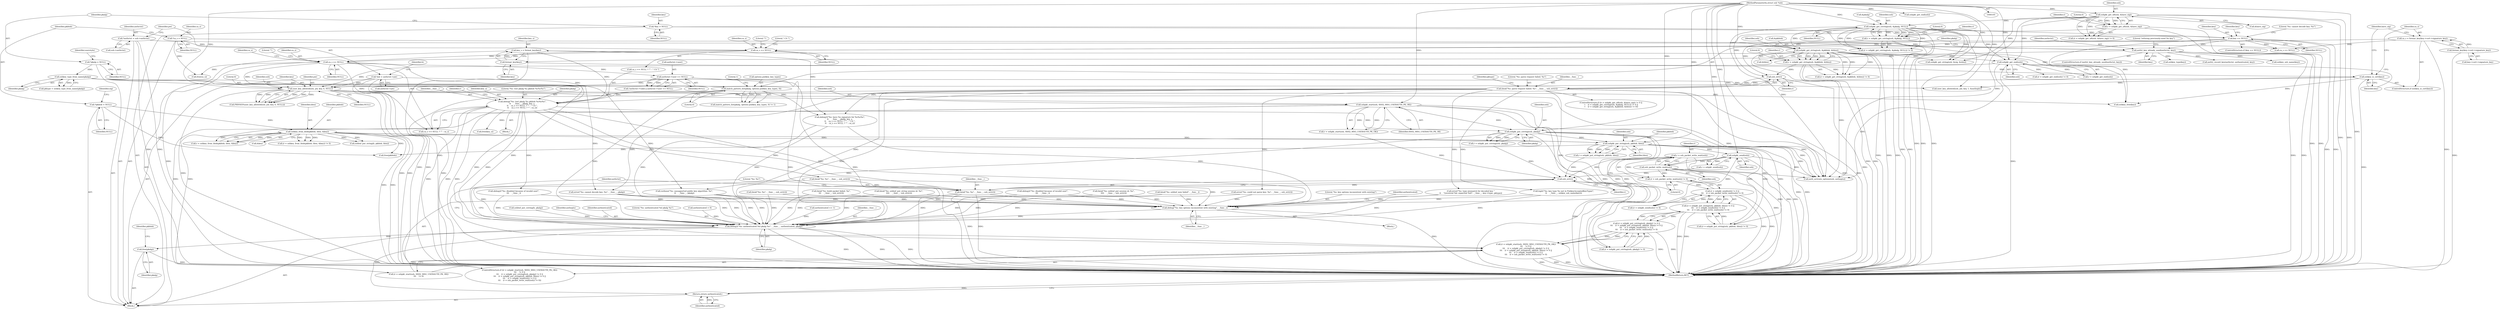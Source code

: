 digraph "0_src_779974d35b4859c07bc3cb8a12c74b43b0a7d1e0_1@API" {
"1000646" [label="(Call,r = ssh_packet_write_wait(ssh))"];
"1000648" [label="(Call,ssh_packet_write_wait(ssh))"];
"1000642" [label="(Call,sshpkt_send(ssh))"];
"1000633" [label="(Call,sshpkt_put_string(ssh, pkblob, blen))"];
"1000625" [label="(Call,sshpkt_put_cstring(ssh, pkalg))"];
"1000617" [label="(Call,sshpkt_start(ssh, SSH2_MSG_USERAUTH_PK_OK))"];
"1000605" [label="(Call,user_key_allowed(ssh, pw, key, 0, NULL))"];
"1000579" [label="(Call,sshpkt_get_end(ssh))"];
"1000188" [label="(Call,sshpkt_get_string(ssh, &pkblob, &blen))"];
"1000179" [label="(Call,sshpkt_get_cstring(ssh, &pkalg, NULL))"];
"1000170" [label="(Call,sshpkt_get_u8(ssh, &have_sig))"];
"1000106" [label="(MethodParameterIn,struct ssh *ssh)"];
"1000115" [label="(Call,*pw = authctxt->pw)"];
"1000306" [label="(Call,sshkey_is_cert(key))"];
"1000303" [label="(Call,format_key(key))"];
"1000276" [label="(Call,auth2_key_already_used(authctxt, key))"];
"1000109" [label="(Call,*authctxt = ssh->authctxt)"];
"1000232" [label="(Call,key == NULL)"];
"1000125" [label="(Call,*key = NULL)"];
"1000593" [label="(Call,authctxt->user == NULL)"];
"1000570" [label="(Call,ca_s == NULL)"];
"1000564" [label="(Call,ca_s == NULL)"];
"1000308" [label="(Call,ca_s = format_key(key->cert->signature_key))"];
"1000310" [label="(Call,format_key(key->cert->signature_key))"];
"1000141" [label="(Call,*ca_s = NULL)"];
"1000558" [label="(Call,debug(\"%s: test pkalg %s pkblob %s%s%s\",\n\t\t    __func__, pkalg, key_s,\n\t\t    ca_s == NULL ? \"\" : \" CA \",\n\t\t    ca_s == NULL ? \"\" : ca_s))"];
"1000195" [label="(Call,fatal(\"%s: parse request failed: %s\", __func__, ssh_err(r)))"];
"1000198" [label="(Call,ssh_err(r))"];
"1000177" [label="(Call,r = sshpkt_get_cstring(ssh, &pkalg, NULL))"];
"1000186" [label="(Call,r = sshpkt_get_string(ssh, &pkblob, &blen))"];
"1000168" [label="(Call,r = sshpkt_get_u8(ssh, &have_sig))"];
"1000287" [label="(Call,match_pattern_list(pkalg, options.pubkey_key_types, 0))"];
"1000202" [label="(Call,sshkey_type_from_name(pkalg))"];
"1000129" [label="(Call,*pkalg = NULL)"];
"1000301" [label="(Call,key_s = format_key(key))"];
"1000218" [label="(Call,sshkey_from_blob(pkblob, blen, &key))"];
"1000145" [label="(Call,*pkblob = NULL)"];
"1000645" [label="(Call,(r = ssh_packet_write_wait(ssh)) != 0)"];
"1000638" [label="(Call,(r = sshpkt_send(ssh)) != 0 ||\n\t\t\t    (r = ssh_packet_write_wait(ssh)) != 0)"];
"1000629" [label="(Call,(r = sshpkt_put_string(ssh, pkblob, blen)) != 0 ||\n\t\t\t    (r = sshpkt_send(ssh)) != 0 ||\n\t\t\t    (r = ssh_packet_write_wait(ssh)) != 0)"];
"1000621" [label="(Call,(r = sshpkt_put_cstring(ssh, pkalg)) != 0 ||\n\t\t\t    (r = sshpkt_put_string(ssh, pkblob, blen)) != 0 ||\n\t\t\t    (r = sshpkt_send(ssh)) != 0 ||\n\t\t\t    (r = ssh_packet_write_wait(ssh)) != 0)"];
"1000613" [label="(Call,(r = sshpkt_start(ssh, SSH2_MSG_USERAUTH_PK_OK))\n\t\t\t    != 0 ||\n\t\t\t    (r = sshpkt_put_cstring(ssh, pkalg)) != 0 ||\n\t\t\t    (r = sshpkt_put_string(ssh, pkblob, blen)) != 0 ||\n\t\t\t    (r = sshpkt_send(ssh)) != 0 ||\n\t\t\t    (r = ssh_packet_write_wait(ssh)) != 0)"];
"1000654" [label="(Call,ssh_err(r))"];
"1000651" [label="(Call,fatal(\"%s: %s\", __func__, ssh_err(r)))"];
"1000673" [label="(Call,debug(\"%s: key options inconsistent with existing\", __func__))"];
"1000679" [label="(Call,debug2(\"%s: authenticated %d pkalg %s\", __func__, authenticated, pkalg))"];
"1000690" [label="(Call,free(pkalg))"];
"1000700" [label="(Return,return authenticated;)"];
"1000639" [label="(Call,(r = sshpkt_send(ssh)) != 0)"];
"1000195" [label="(Call,fatal(\"%s: parse request failed: %s\", __func__, ssh_err(r)))"];
"1000622" [label="(Call,(r = sshpkt_put_cstring(ssh, pkalg)) != 0)"];
"1000563" [label="(Call,ca_s == NULL ? \"\" : \" CA \")"];
"1000110" [label="(Identifier,authctxt)"];
"1000276" [label="(Call,auth2_key_already_used(authctxt, key))"];
"1000633" [label="(Call,sshpkt_put_string(ssh, pkblob, blen))"];
"1000225" [label="(Call,error(\"%s: could not parse key: %s\", __func__, ssh_err(r)))"];
"1000681" [label="(Identifier,__func__)"];
"1000172" [label="(Call,&have_sig)"];
"1000615" [label="(Call,r = sshpkt_start(ssh, SSH2_MSG_USERAUTH_PK_OK))"];
"1000281" [label="(Literal,\"refusing previously-used %s key\")"];
"1000649" [label="(Identifier,ssh)"];
"1000178" [label="(Identifier,r)"];
"1000604" [label="(Call,PRIVSEP(user_key_allowed(ssh, pw, key, 0, NULL)))"];
"1000234" [label="(Identifier,NULL)"];
"1000130" [label="(Identifier,pkalg)"];
"1000489" [label="(Call,sshbuf_put_cstring(b, pkalg))"];
"1000180" [label="(Identifier,ssh)"];
"1000653" [label="(Identifier,__func__)"];
"1000196" [label="(Literal,\"%s: parse request failed: %s\")"];
"1000248" [label="(Call,error(\"%s: type mismatch for decoded key \"\n\t\t    \"(received %d, expected %d)\", __func__, key->type, pktype))"];
"1000351" [label="(Call,sshpkt_get_end(ssh))"];
"1000116" [label="(Identifier,pw)"];
"1000122" [label="(Identifier,b)"];
"1000194" [label="(Literal,0)"];
"1000580" [label="(Identifier,ssh)"];
"1000176" [label="(Call,(r = sshpkt_get_cstring(ssh, &pkalg, NULL)) != 0)"];
"1000198" [label="(Call,ssh_err(r))"];
"1000634" [label="(Identifier,ssh)"];
"1000131" [label="(Identifier,NULL)"];
"1000567" [label="(Literal,\"\")"];
"1000571" [label="(Identifier,ca_s)"];
"1000215" [label="(Call,(r = sshkey_from_blob(pkblob, blen, &key)) != 0)"];
"1000568" [label="(Literal,\" CA \")"];
"1000694" [label="(Call,free(key_s))"];
"1000150" [label="(Identifier,sig)"];
"1000417" [label="(Call,debug2(\"%s: disabled because of invalid user\",\n\t\t\t    __func__))"];
"1000558" [label="(Call,debug(\"%s: test pkalg %s pkblob %s%s%s\",\n\t\t    __func__, pkalg, key_s,\n\t\t    ca_s == NULL ? \"\" : \" CA \",\n\t\t    ca_s == NULL ? \"\" : ca_s))"];
"1000188" [label="(Call,sshpkt_get_string(ssh, &pkblob, &blen))"];
"1000579" [label="(Call,sshpkt_get_end(ssh))"];
"1000181" [label="(Call,&pkalg)"];
"1000618" [label="(Identifier,ssh)"];
"1000311" [label="(Call,key->cert->signature_key)"];
"1000654" [label="(Call,ssh_err(r))"];
"1000384" [label="(Call,fatal(\"%s: sshbuf_put session id: %s\",\n\t\t\t\t    __func__, ssh_err(r)))"];
"1000275" [label="(ControlStructure,if (auth2_key_already_used(authctxt, key)))"];
"1000700" [label="(Return,return authenticated;)"];
"1000692" [label="(Call,free(pkblob))"];
"1000627" [label="(Identifier,pkalg)"];
"1000165" [label="(ControlStructure,if ((r = sshpkt_get_u8(ssh, &have_sig)) != 0 ||\n \t    (r = sshpkt_get_cstring(ssh, &pkalg, NULL)) != 0 ||\n \t    (r = sshpkt_get_string(ssh, &pkblob, &blen)) != 0))"];
"1000594" [label="(Call,authctxt->user)"];
"1000309" [label="(Identifier,ca_s)"];
"1000559" [label="(Literal,\"%s: test pkalg %s pkblob %s%s%s\")"];
"1000683" [label="(Identifier,pkalg)"];
"1000289" [label="(Call,options.pubkey_key_types)"];
"1000561" [label="(Identifier,pkalg)"];
"1000651" [label="(Call,fatal(\"%s: %s\", __func__, ssh_err(r)))"];
"1000126" [label="(Identifier,key)"];
"1000588" [label="(Call,!authctxt->valid || authctxt->user == NULL)"];
"1000496" [label="(Call,sshbuf_put_string(b, pkblob, blen))"];
"1000216" [label="(Call,r = sshkey_from_blob(pkblob, blen, &key))"];
"1000574" [label="(Identifier,ca_s)"];
"1000107" [label="(Block,)"];
"1000147" [label="(Identifier,NULL)"];
"1000682" [label="(Identifier,authenticated)"];
"1000676" [label="(Call,authenticated = 0)"];
"1000664" [label="(Call,authenticated == 1)"];
"1000636" [label="(Identifier,blen)"];
"1000690" [label="(Call,free(pkalg))"];
"1000319" [label="(Call,debug3(\"%s: have %s signature for %s%s%s\",\n\t\t    __func__, pkalg, key_s,\n\t\t    ca_s == NULL ? \"\" : \" CA \",\n\t\t    ca_s == NULL ? \"\" : ca_s))"];
"1000145" [label="(Call,*pkblob = NULL)"];
"1000106" [label="(MethodParameterIn,struct ssh *ssh)"];
"1000623" [label="(Call,r = sshpkt_put_cstring(ssh, pkalg))"];
"1000177" [label="(Call,r = sshpkt_get_cstring(ssh, &pkalg, NULL))"];
"1000146" [label="(Identifier,pkblob)"];
"1000115" [label="(Call,*pw = authctxt->pw)"];
"1000168" [label="(Call,r = sshpkt_get_u8(ssh, &have_sig))"];
"1000673" [label="(Call,debug(\"%s: key options inconsistent with existing\", __func__))"];
"1000702" [label="(MethodReturn,RET)"];
"1000220" [label="(Identifier,blen)"];
"1000593" [label="(Call,authctxt->user == NULL)"];
"1000304" [label="(Identifier,key)"];
"1000286" [label="(Call,match_pattern_list(pkalg, options.pubkey_key_types, 0) != 1)"];
"1000619" [label="(Identifier,SSH2_MSG_USERAUTH_PK_OK)"];
"1000111" [label="(Call,ssh->authctxt)"];
"1000655" [label="(Identifier,r)"];
"1000652" [label="(Literal,\"%s: %s\")"];
"1000606" [label="(Identifier,ssh)"];
"1000578" [label="(Identifier,r)"];
"1000203" [label="(Identifier,pkalg)"];
"1000668" [label="(Call,auth_activate_options(ssh, authopts))"];
"1000576" [label="(Call,(r = sshpkt_get_end(ssh)) != 0)"];
"1000613" [label="(Call,(r = sshpkt_start(ssh, SSH2_MSG_USERAUTH_PK_OK))\n\t\t\t    != 0 ||\n\t\t\t    (r = sshpkt_put_cstring(ssh, pkalg)) != 0 ||\n\t\t\t    (r = sshpkt_put_string(ssh, pkblob, blen)) != 0 ||\n\t\t\t    (r = sshpkt_send(ssh)) != 0 ||\n\t\t\t    (r = ssh_packet_write_wait(ssh)) != 0)"];
"1000125" [label="(Call,*key = NULL)"];
"1000295" [label="(Call,logit(\"%s: key type %s not in PubkeyAcceptedKeyTypes\",\n\t\t    __func__, sshkey_ssh_name(key)))"];
"1000612" [label="(ControlStructure,if ((r = sshpkt_start(ssh, SSH2_MSG_USERAUTH_PK_OK))\n\t\t\t    != 0 ||\n\t\t\t    (r = sshpkt_put_cstring(ssh, pkalg)) != 0 ||\n\t\t\t    (r = sshpkt_put_string(ssh, pkblob, blen)) != 0 ||\n\t\t\t    (r = sshpkt_send(ssh)) != 0 ||\n\t\t\t    (r = ssh_packet_write_wait(ssh)) != 0))"];
"1000608" [label="(Identifier,key)"];
"1000685" [label="(Identifier,authopts)"];
"1000192" [label="(Call,&blen)"];
"1000278" [label="(Identifier,key)"];
"1000614" [label="(Call,(r = sshpkt_start(ssh, SSH2_MSG_USERAUTH_PK_OK))\n\t\t\t    != 0)"];
"1000647" [label="(Identifier,r)"];
"1000607" [label="(Identifier,pw)"];
"1000650" [label="(Literal,0)"];
"1000597" [label="(Identifier,NULL)"];
"1000236" [label="(Call,error(\"%s: cannot decode key: %s\", __func__, pkalg))"];
"1000277" [label="(Identifier,authctxt)"];
"1000187" [label="(Identifier,r)"];
"1000701" [label="(Identifier,authenticated)"];
"1000617" [label="(Call,sshpkt_start(ssh, SSH2_MSG_USERAUTH_PK_OK))"];
"1000640" [label="(Call,r = sshpkt_send(ssh))"];
"1000233" [label="(Identifier,key)"];
"1000569" [label="(Call,ca_s == NULL ? \"\" : ca_s)"];
"1000282" [label="(Call,sshkey_type(key))"];
"1000557" [label="(Block,)"];
"1000675" [label="(Identifier,__func__)"];
"1000305" [label="(ControlStructure,if (sshkey_is_cert(key)))"];
"1000292" [label="(Literal,0)"];
"1000232" [label="(Call,key == NULL)"];
"1000219" [label="(Identifier,pkblob)"];
"1000218" [label="(Call,sshkey_from_blob(pkblob, blen, &key))"];
"1000582" [label="(Call,fatal(\"%s: %s\", __func__, ssh_err(r)))"];
"1000221" [label="(Call,&key)"];
"1000672" [label="(Block,)"];
"1000365" [label="(Call,fatal(\"%s: sshbuf_new failed\", __func__))"];
"1000645" [label="(Call,(r = ssh_packet_write_wait(ssh)) != 0)"];
"1000686" [label="(Call,sshkey_free(key))"];
"1000171" [label="(Identifier,ssh)"];
"1000629" [label="(Call,(r = sshpkt_put_string(ssh, pkblob, blen)) != 0 ||\n\t\t\t    (r = sshpkt_send(ssh)) != 0 ||\n\t\t\t    (r = ssh_packet_write_wait(ssh)) != 0)"];
"1000325" [label="(Call,ca_s == NULL)"];
"1000129" [label="(Call,*pkalg = NULL)"];
"1000308" [label="(Call,ca_s = format_key(key->cert->signature_key))"];
"1000577" [label="(Call,r = sshpkt_get_end(ssh))"];
"1000209" [label="(Call,verbose(\"%s: unsupported public key algorithm: %s\",\n\t\t    __func__, pkalg))"];
"1000200" [label="(Call,pktype = sshkey_type_from_name(pkalg))"];
"1000307" [label="(Identifier,key)"];
"1000197" [label="(Identifier,__func__)"];
"1000630" [label="(Call,(r = sshpkt_put_string(ssh, pkblob, blen)) != 0)"];
"1000184" [label="(Literal,0)"];
"1000244" [label="(Identifier,key)"];
"1000117" [label="(Call,authctxt->pw)"];
"1000625" [label="(Call,sshpkt_put_cstring(ssh, pkalg))"];
"1000638" [label="(Call,(r = sshpkt_send(ssh)) != 0 ||\n\t\t\t    (r = ssh_packet_write_wait(ssh)) != 0)"];
"1000643" [label="(Identifier,ssh)"];
"1000631" [label="(Call,r = sshpkt_put_string(ssh, pkblob, blen))"];
"1000341" [label="(Call,sshpkt_get_string(ssh, &sig, &slen))"];
"1000143" [label="(Identifier,NULL)"];
"1000170" [label="(Call,sshpkt_get_u8(ssh, &have_sig))"];
"1000186" [label="(Call,r = sshpkt_get_string(ssh, &pkblob, &blen))"];
"1000293" [label="(Literal,1)"];
"1000570" [label="(Call,ca_s == NULL)"];
"1000190" [label="(Call,&pkblob)"];
"1000626" [label="(Identifier,ssh)"];
"1000562" [label="(Identifier,key_s)"];
"1000306" [label="(Call,sshkey_is_cert(key))"];
"1000301" [label="(Call,key_s = format_key(key))"];
"1000646" [label="(Call,r = ssh_packet_write_wait(ssh))"];
"1000185" [label="(Call,(r = sshpkt_get_string(ssh, &pkblob, &blen)) != 0)"];
"1000565" [label="(Identifier,ca_s)"];
"1000354" [label="(Call,fatal(\"%s: %s\", __func__, ssh_err(r)))"];
"1000693" [label="(Identifier,pkblob)"];
"1000674" [label="(Literal,\"%s: key options inconsistent with existing\")"];
"1000677" [label="(Identifier,authenticated)"];
"1000179" [label="(Call,sshpkt_get_cstring(ssh, &pkalg, NULL))"];
"1000610" [label="(Identifier,NULL)"];
"1000183" [label="(Identifier,NULL)"];
"1000317" [label="(Identifier,have_sig)"];
"1000552" [label="(Call,auth2_record_key(authctxt, authenticated, key))"];
"1000231" [label="(ControlStructure,if (key == NULL))"];
"1000201" [label="(Identifier,pktype)"];
"1000298" [label="(Call,sshkey_ssh_name(key))"];
"1000310" [label="(Call,format_key(key->cert->signature_key))"];
"1000303" [label="(Call,format_key(key))"];
"1000202" [label="(Call,sshkey_type_from_name(pkalg))"];
"1000566" [label="(Identifier,NULL)"];
"1000169" [label="(Identifier,r)"];
"1000515" [label="(Call,user_key_allowed(ssh, pw, key, 1, &authopts))"];
"1000642" [label="(Call,sshpkt_send(ssh))"];
"1000199" [label="(Identifier,r)"];
"1000605" [label="(Call,user_key_allowed(ssh, pw, key, 0, NULL))"];
"1000609" [label="(Literal,0)"];
"1000572" [label="(Identifier,NULL)"];
"1000696" [label="(Call,free(ca_s))"];
"1000658" [label="(Identifier,authctxt)"];
"1000174" [label="(Literal,0)"];
"1000648" [label="(Call,ssh_packet_write_wait(ssh))"];
"1000679" [label="(Call,debug2(\"%s: authenticated %d pkalg %s\", __func__, authenticated, pkalg))"];
"1000573" [label="(Literal,\"\")"];
"1000560" [label="(Identifier,__func__)"];
"1000237" [label="(Literal,\"%s: cannot decode key: %s\")"];
"1000635" [label="(Identifier,pkblob)"];
"1000599" [label="(Call,debug2(\"%s: disabled because of invalid user\",\n\t\t\t    __func__))"];
"1000142" [label="(Identifier,ca_s)"];
"1000501" [label="(Call,fatal(\"%s: build packet failed: %s\",\n\t\t\t    __func__, ssh_err(r)))"];
"1000691" [label="(Identifier,pkalg)"];
"1000127" [label="(Identifier,NULL)"];
"1000109" [label="(Call,*authctxt = ssh->authctxt)"];
"1000680" [label="(Literal,\"%s: authenticated %d pkalg %s\")"];
"1000141" [label="(Call,*ca_s = NULL)"];
"1000302" [label="(Identifier,key_s)"];
"1000621" [label="(Call,(r = sshpkt_put_cstring(ssh, pkalg)) != 0 ||\n\t\t\t    (r = sshpkt_put_string(ssh, pkblob, blen)) != 0 ||\n\t\t\t    (r = sshpkt_send(ssh)) != 0 ||\n\t\t\t    (r = ssh_packet_write_wait(ssh)) != 0)"];
"1000564" [label="(Call,ca_s == NULL)"];
"1000189" [label="(Identifier,ssh)"];
"1000287" [label="(Call,match_pattern_list(pkalg, options.pubkey_key_types, 0))"];
"1000167" [label="(Call,(r = sshpkt_get_u8(ssh, &have_sig)) != 0)"];
"1000400" [label="(Call,fatal(\"%s: sshbuf_put_string session id: %s\",\n \t\t\t\t    __func__, ssh_err(r)))"];
"1000288" [label="(Identifier,pkalg)"];
"1000134" [label="(Identifier,userstyle)"];
"1000646" -> "1000645"  [label="AST: "];
"1000646" -> "1000648"  [label="CFG: "];
"1000647" -> "1000646"  [label="AST: "];
"1000648" -> "1000646"  [label="AST: "];
"1000650" -> "1000646"  [label="CFG: "];
"1000646" -> "1000702"  [label="DDG: "];
"1000646" -> "1000702"  [label="DDG: "];
"1000646" -> "1000645"  [label="DDG: "];
"1000648" -> "1000646"  [label="DDG: "];
"1000646" -> "1000654"  [label="DDG: "];
"1000648" -> "1000649"  [label="CFG: "];
"1000649" -> "1000648"  [label="AST: "];
"1000648" -> "1000702"  [label="DDG: "];
"1000648" -> "1000645"  [label="DDG: "];
"1000642" -> "1000648"  [label="DDG: "];
"1000106" -> "1000648"  [label="DDG: "];
"1000648" -> "1000668"  [label="DDG: "];
"1000642" -> "1000640"  [label="AST: "];
"1000642" -> "1000643"  [label="CFG: "];
"1000643" -> "1000642"  [label="AST: "];
"1000640" -> "1000642"  [label="CFG: "];
"1000642" -> "1000702"  [label="DDG: "];
"1000642" -> "1000639"  [label="DDG: "];
"1000642" -> "1000640"  [label="DDG: "];
"1000633" -> "1000642"  [label="DDG: "];
"1000106" -> "1000642"  [label="DDG: "];
"1000642" -> "1000668"  [label="DDG: "];
"1000633" -> "1000631"  [label="AST: "];
"1000633" -> "1000636"  [label="CFG: "];
"1000634" -> "1000633"  [label="AST: "];
"1000635" -> "1000633"  [label="AST: "];
"1000636" -> "1000633"  [label="AST: "];
"1000631" -> "1000633"  [label="CFG: "];
"1000633" -> "1000702"  [label="DDG: "];
"1000633" -> "1000702"  [label="DDG: "];
"1000633" -> "1000630"  [label="DDG: "];
"1000633" -> "1000630"  [label="DDG: "];
"1000633" -> "1000630"  [label="DDG: "];
"1000633" -> "1000631"  [label="DDG: "];
"1000633" -> "1000631"  [label="DDG: "];
"1000633" -> "1000631"  [label="DDG: "];
"1000625" -> "1000633"  [label="DDG: "];
"1000106" -> "1000633"  [label="DDG: "];
"1000218" -> "1000633"  [label="DDG: "];
"1000218" -> "1000633"  [label="DDG: "];
"1000633" -> "1000668"  [label="DDG: "];
"1000633" -> "1000692"  [label="DDG: "];
"1000625" -> "1000623"  [label="AST: "];
"1000625" -> "1000627"  [label="CFG: "];
"1000626" -> "1000625"  [label="AST: "];
"1000627" -> "1000625"  [label="AST: "];
"1000623" -> "1000625"  [label="CFG: "];
"1000625" -> "1000702"  [label="DDG: "];
"1000625" -> "1000622"  [label="DDG: "];
"1000625" -> "1000622"  [label="DDG: "];
"1000625" -> "1000623"  [label="DDG: "];
"1000625" -> "1000623"  [label="DDG: "];
"1000617" -> "1000625"  [label="DDG: "];
"1000106" -> "1000625"  [label="DDG: "];
"1000558" -> "1000625"  [label="DDG: "];
"1000625" -> "1000668"  [label="DDG: "];
"1000625" -> "1000679"  [label="DDG: "];
"1000617" -> "1000615"  [label="AST: "];
"1000617" -> "1000619"  [label="CFG: "];
"1000618" -> "1000617"  [label="AST: "];
"1000619" -> "1000617"  [label="AST: "];
"1000615" -> "1000617"  [label="CFG: "];
"1000617" -> "1000702"  [label="DDG: "];
"1000617" -> "1000702"  [label="DDG: "];
"1000617" -> "1000614"  [label="DDG: "];
"1000617" -> "1000614"  [label="DDG: "];
"1000617" -> "1000615"  [label="DDG: "];
"1000617" -> "1000615"  [label="DDG: "];
"1000605" -> "1000617"  [label="DDG: "];
"1000106" -> "1000617"  [label="DDG: "];
"1000617" -> "1000668"  [label="DDG: "];
"1000605" -> "1000604"  [label="AST: "];
"1000605" -> "1000610"  [label="CFG: "];
"1000606" -> "1000605"  [label="AST: "];
"1000607" -> "1000605"  [label="AST: "];
"1000608" -> "1000605"  [label="AST: "];
"1000609" -> "1000605"  [label="AST: "];
"1000610" -> "1000605"  [label="AST: "];
"1000604" -> "1000605"  [label="CFG: "];
"1000605" -> "1000702"  [label="DDG: "];
"1000605" -> "1000702"  [label="DDG: "];
"1000605" -> "1000702"  [label="DDG: "];
"1000605" -> "1000604"  [label="DDG: "];
"1000605" -> "1000604"  [label="DDG: "];
"1000605" -> "1000604"  [label="DDG: "];
"1000605" -> "1000604"  [label="DDG: "];
"1000605" -> "1000604"  [label="DDG: "];
"1000579" -> "1000605"  [label="DDG: "];
"1000106" -> "1000605"  [label="DDG: "];
"1000115" -> "1000605"  [label="DDG: "];
"1000306" -> "1000605"  [label="DDG: "];
"1000593" -> "1000605"  [label="DDG: "];
"1000570" -> "1000605"  [label="DDG: "];
"1000605" -> "1000668"  [label="DDG: "];
"1000605" -> "1000686"  [label="DDG: "];
"1000579" -> "1000577"  [label="AST: "];
"1000579" -> "1000580"  [label="CFG: "];
"1000580" -> "1000579"  [label="AST: "];
"1000577" -> "1000579"  [label="CFG: "];
"1000579" -> "1000702"  [label="DDG: "];
"1000579" -> "1000576"  [label="DDG: "];
"1000579" -> "1000577"  [label="DDG: "];
"1000188" -> "1000579"  [label="DDG: "];
"1000179" -> "1000579"  [label="DDG: "];
"1000170" -> "1000579"  [label="DDG: "];
"1000106" -> "1000579"  [label="DDG: "];
"1000579" -> "1000668"  [label="DDG: "];
"1000188" -> "1000186"  [label="AST: "];
"1000188" -> "1000192"  [label="CFG: "];
"1000189" -> "1000188"  [label="AST: "];
"1000190" -> "1000188"  [label="AST: "];
"1000192" -> "1000188"  [label="AST: "];
"1000186" -> "1000188"  [label="CFG: "];
"1000188" -> "1000702"  [label="DDG: "];
"1000188" -> "1000702"  [label="DDG: "];
"1000188" -> "1000702"  [label="DDG: "];
"1000188" -> "1000185"  [label="DDG: "];
"1000188" -> "1000185"  [label="DDG: "];
"1000188" -> "1000185"  [label="DDG: "];
"1000188" -> "1000186"  [label="DDG: "];
"1000188" -> "1000186"  [label="DDG: "];
"1000188" -> "1000186"  [label="DDG: "];
"1000179" -> "1000188"  [label="DDG: "];
"1000106" -> "1000188"  [label="DDG: "];
"1000188" -> "1000341"  [label="DDG: "];
"1000188" -> "1000668"  [label="DDG: "];
"1000179" -> "1000177"  [label="AST: "];
"1000179" -> "1000183"  [label="CFG: "];
"1000180" -> "1000179"  [label="AST: "];
"1000181" -> "1000179"  [label="AST: "];
"1000183" -> "1000179"  [label="AST: "];
"1000177" -> "1000179"  [label="CFG: "];
"1000179" -> "1000702"  [label="DDG: "];
"1000179" -> "1000702"  [label="DDG: "];
"1000179" -> "1000702"  [label="DDG: "];
"1000179" -> "1000176"  [label="DDG: "];
"1000179" -> "1000176"  [label="DDG: "];
"1000179" -> "1000176"  [label="DDG: "];
"1000179" -> "1000177"  [label="DDG: "];
"1000179" -> "1000177"  [label="DDG: "];
"1000179" -> "1000177"  [label="DDG: "];
"1000170" -> "1000179"  [label="DDG: "];
"1000106" -> "1000179"  [label="DDG: "];
"1000179" -> "1000232"  [label="DDG: "];
"1000179" -> "1000341"  [label="DDG: "];
"1000179" -> "1000668"  [label="DDG: "];
"1000170" -> "1000168"  [label="AST: "];
"1000170" -> "1000172"  [label="CFG: "];
"1000171" -> "1000170"  [label="AST: "];
"1000172" -> "1000170"  [label="AST: "];
"1000168" -> "1000170"  [label="CFG: "];
"1000170" -> "1000702"  [label="DDG: "];
"1000170" -> "1000702"  [label="DDG: "];
"1000170" -> "1000167"  [label="DDG: "];
"1000170" -> "1000167"  [label="DDG: "];
"1000170" -> "1000168"  [label="DDG: "];
"1000170" -> "1000168"  [label="DDG: "];
"1000106" -> "1000170"  [label="DDG: "];
"1000170" -> "1000341"  [label="DDG: "];
"1000170" -> "1000668"  [label="DDG: "];
"1000106" -> "1000105"  [label="AST: "];
"1000106" -> "1000702"  [label="DDG: "];
"1000106" -> "1000341"  [label="DDG: "];
"1000106" -> "1000351"  [label="DDG: "];
"1000106" -> "1000515"  [label="DDG: "];
"1000106" -> "1000668"  [label="DDG: "];
"1000115" -> "1000107"  [label="AST: "];
"1000115" -> "1000117"  [label="CFG: "];
"1000116" -> "1000115"  [label="AST: "];
"1000117" -> "1000115"  [label="AST: "];
"1000122" -> "1000115"  [label="CFG: "];
"1000115" -> "1000702"  [label="DDG: "];
"1000115" -> "1000702"  [label="DDG: "];
"1000115" -> "1000515"  [label="DDG: "];
"1000306" -> "1000305"  [label="AST: "];
"1000306" -> "1000307"  [label="CFG: "];
"1000307" -> "1000306"  [label="AST: "];
"1000309" -> "1000306"  [label="CFG: "];
"1000317" -> "1000306"  [label="CFG: "];
"1000306" -> "1000702"  [label="DDG: "];
"1000303" -> "1000306"  [label="DDG: "];
"1000306" -> "1000515"  [label="DDG: "];
"1000306" -> "1000686"  [label="DDG: "];
"1000303" -> "1000301"  [label="AST: "];
"1000303" -> "1000304"  [label="CFG: "];
"1000304" -> "1000303"  [label="AST: "];
"1000301" -> "1000303"  [label="CFG: "];
"1000303" -> "1000301"  [label="DDG: "];
"1000276" -> "1000303"  [label="DDG: "];
"1000276" -> "1000275"  [label="AST: "];
"1000276" -> "1000278"  [label="CFG: "];
"1000277" -> "1000276"  [label="AST: "];
"1000278" -> "1000276"  [label="AST: "];
"1000281" -> "1000276"  [label="CFG: "];
"1000288" -> "1000276"  [label="CFG: "];
"1000276" -> "1000702"  [label="DDG: "];
"1000276" -> "1000702"  [label="DDG: "];
"1000109" -> "1000276"  [label="DDG: "];
"1000232" -> "1000276"  [label="DDG: "];
"1000276" -> "1000282"  [label="DDG: "];
"1000276" -> "1000298"  [label="DDG: "];
"1000276" -> "1000552"  [label="DDG: "];
"1000109" -> "1000107"  [label="AST: "];
"1000109" -> "1000111"  [label="CFG: "];
"1000110" -> "1000109"  [label="AST: "];
"1000111" -> "1000109"  [label="AST: "];
"1000116" -> "1000109"  [label="CFG: "];
"1000109" -> "1000702"  [label="DDG: "];
"1000109" -> "1000702"  [label="DDG: "];
"1000232" -> "1000231"  [label="AST: "];
"1000232" -> "1000234"  [label="CFG: "];
"1000233" -> "1000232"  [label="AST: "];
"1000234" -> "1000232"  [label="AST: "];
"1000237" -> "1000232"  [label="CFG: "];
"1000244" -> "1000232"  [label="CFG: "];
"1000232" -> "1000702"  [label="DDG: "];
"1000232" -> "1000702"  [label="DDG: "];
"1000125" -> "1000232"  [label="DDG: "];
"1000232" -> "1000325"  [label="DDG: "];
"1000232" -> "1000564"  [label="DDG: "];
"1000232" -> "1000686"  [label="DDG: "];
"1000125" -> "1000107"  [label="AST: "];
"1000125" -> "1000127"  [label="CFG: "];
"1000126" -> "1000125"  [label="AST: "];
"1000127" -> "1000125"  [label="AST: "];
"1000130" -> "1000125"  [label="CFG: "];
"1000125" -> "1000686"  [label="DDG: "];
"1000593" -> "1000588"  [label="AST: "];
"1000593" -> "1000597"  [label="CFG: "];
"1000594" -> "1000593"  [label="AST: "];
"1000597" -> "1000593"  [label="AST: "];
"1000588" -> "1000593"  [label="CFG: "];
"1000593" -> "1000702"  [label="DDG: "];
"1000593" -> "1000702"  [label="DDG: "];
"1000593" -> "1000588"  [label="DDG: "];
"1000593" -> "1000588"  [label="DDG: "];
"1000570" -> "1000593"  [label="DDG: "];
"1000570" -> "1000569"  [label="AST: "];
"1000570" -> "1000572"  [label="CFG: "];
"1000571" -> "1000570"  [label="AST: "];
"1000572" -> "1000570"  [label="AST: "];
"1000573" -> "1000570"  [label="CFG: "];
"1000574" -> "1000570"  [label="CFG: "];
"1000570" -> "1000702"  [label="DDG: "];
"1000570" -> "1000558"  [label="DDG: "];
"1000564" -> "1000570"  [label="DDG: "];
"1000564" -> "1000570"  [label="DDG: "];
"1000570" -> "1000569"  [label="DDG: "];
"1000570" -> "1000696"  [label="DDG: "];
"1000564" -> "1000563"  [label="AST: "];
"1000564" -> "1000566"  [label="CFG: "];
"1000565" -> "1000564"  [label="AST: "];
"1000566" -> "1000564"  [label="AST: "];
"1000567" -> "1000564"  [label="CFG: "];
"1000568" -> "1000564"  [label="CFG: "];
"1000308" -> "1000564"  [label="DDG: "];
"1000141" -> "1000564"  [label="DDG: "];
"1000308" -> "1000305"  [label="AST: "];
"1000308" -> "1000310"  [label="CFG: "];
"1000309" -> "1000308"  [label="AST: "];
"1000310" -> "1000308"  [label="AST: "];
"1000317" -> "1000308"  [label="CFG: "];
"1000308" -> "1000702"  [label="DDG: "];
"1000310" -> "1000308"  [label="DDG: "];
"1000308" -> "1000325"  [label="DDG: "];
"1000310" -> "1000311"  [label="CFG: "];
"1000311" -> "1000310"  [label="AST: "];
"1000310" -> "1000702"  [label="DDG: "];
"1000141" -> "1000107"  [label="AST: "];
"1000141" -> "1000143"  [label="CFG: "];
"1000142" -> "1000141"  [label="AST: "];
"1000143" -> "1000141"  [label="AST: "];
"1000146" -> "1000141"  [label="CFG: "];
"1000141" -> "1000325"  [label="DDG: "];
"1000141" -> "1000696"  [label="DDG: "];
"1000558" -> "1000557"  [label="AST: "];
"1000558" -> "1000569"  [label="CFG: "];
"1000559" -> "1000558"  [label="AST: "];
"1000560" -> "1000558"  [label="AST: "];
"1000561" -> "1000558"  [label="AST: "];
"1000562" -> "1000558"  [label="AST: "];
"1000563" -> "1000558"  [label="AST: "];
"1000569" -> "1000558"  [label="AST: "];
"1000578" -> "1000558"  [label="CFG: "];
"1000558" -> "1000702"  [label="DDG: "];
"1000558" -> "1000702"  [label="DDG: "];
"1000558" -> "1000702"  [label="DDG: "];
"1000195" -> "1000558"  [label="DDG: "];
"1000287" -> "1000558"  [label="DDG: "];
"1000301" -> "1000558"  [label="DDG: "];
"1000558" -> "1000582"  [label="DDG: "];
"1000558" -> "1000599"  [label="DDG: "];
"1000558" -> "1000651"  [label="DDG: "];
"1000558" -> "1000673"  [label="DDG: "];
"1000558" -> "1000679"  [label="DDG: "];
"1000558" -> "1000679"  [label="DDG: "];
"1000558" -> "1000694"  [label="DDG: "];
"1000195" -> "1000165"  [label="AST: "];
"1000195" -> "1000198"  [label="CFG: "];
"1000196" -> "1000195"  [label="AST: "];
"1000197" -> "1000195"  [label="AST: "];
"1000198" -> "1000195"  [label="AST: "];
"1000201" -> "1000195"  [label="CFG: "];
"1000195" -> "1000702"  [label="DDG: "];
"1000195" -> "1000702"  [label="DDG: "];
"1000198" -> "1000195"  [label="DDG: "];
"1000195" -> "1000209"  [label="DDG: "];
"1000195" -> "1000225"  [label="DDG: "];
"1000195" -> "1000236"  [label="DDG: "];
"1000195" -> "1000248"  [label="DDG: "];
"1000195" -> "1000295"  [label="DDG: "];
"1000195" -> "1000319"  [label="DDG: "];
"1000195" -> "1000673"  [label="DDG: "];
"1000195" -> "1000679"  [label="DDG: "];
"1000198" -> "1000199"  [label="CFG: "];
"1000199" -> "1000198"  [label="AST: "];
"1000198" -> "1000702"  [label="DDG: "];
"1000177" -> "1000198"  [label="DDG: "];
"1000186" -> "1000198"  [label="DDG: "];
"1000168" -> "1000198"  [label="DDG: "];
"1000177" -> "1000176"  [label="AST: "];
"1000178" -> "1000177"  [label="AST: "];
"1000184" -> "1000177"  [label="CFG: "];
"1000177" -> "1000702"  [label="DDG: "];
"1000177" -> "1000702"  [label="DDG: "];
"1000177" -> "1000176"  [label="DDG: "];
"1000186" -> "1000185"  [label="AST: "];
"1000187" -> "1000186"  [label="AST: "];
"1000194" -> "1000186"  [label="CFG: "];
"1000186" -> "1000702"  [label="DDG: "];
"1000186" -> "1000702"  [label="DDG: "];
"1000186" -> "1000185"  [label="DDG: "];
"1000168" -> "1000167"  [label="AST: "];
"1000169" -> "1000168"  [label="AST: "];
"1000174" -> "1000168"  [label="CFG: "];
"1000168" -> "1000702"  [label="DDG: "];
"1000168" -> "1000702"  [label="DDG: "];
"1000168" -> "1000167"  [label="DDG: "];
"1000287" -> "1000286"  [label="AST: "];
"1000287" -> "1000292"  [label="CFG: "];
"1000288" -> "1000287"  [label="AST: "];
"1000289" -> "1000287"  [label="AST: "];
"1000292" -> "1000287"  [label="AST: "];
"1000293" -> "1000287"  [label="CFG: "];
"1000287" -> "1000702"  [label="DDG: "];
"1000287" -> "1000286"  [label="DDG: "];
"1000287" -> "1000286"  [label="DDG: "];
"1000287" -> "1000286"  [label="DDG: "];
"1000202" -> "1000287"  [label="DDG: "];
"1000287" -> "1000319"  [label="DDG: "];
"1000287" -> "1000679"  [label="DDG: "];
"1000202" -> "1000200"  [label="AST: "];
"1000202" -> "1000203"  [label="CFG: "];
"1000203" -> "1000202"  [label="AST: "];
"1000200" -> "1000202"  [label="CFG: "];
"1000202" -> "1000200"  [label="DDG: "];
"1000129" -> "1000202"  [label="DDG: "];
"1000202" -> "1000209"  [label="DDG: "];
"1000202" -> "1000236"  [label="DDG: "];
"1000202" -> "1000679"  [label="DDG: "];
"1000129" -> "1000107"  [label="AST: "];
"1000129" -> "1000131"  [label="CFG: "];
"1000130" -> "1000129"  [label="AST: "];
"1000131" -> "1000129"  [label="AST: "];
"1000134" -> "1000129"  [label="CFG: "];
"1000301" -> "1000107"  [label="AST: "];
"1000302" -> "1000301"  [label="AST: "];
"1000307" -> "1000301"  [label="CFG: "];
"1000301" -> "1000702"  [label="DDG: "];
"1000301" -> "1000319"  [label="DDG: "];
"1000218" -> "1000216"  [label="AST: "];
"1000218" -> "1000221"  [label="CFG: "];
"1000219" -> "1000218"  [label="AST: "];
"1000220" -> "1000218"  [label="AST: "];
"1000221" -> "1000218"  [label="AST: "];
"1000216" -> "1000218"  [label="CFG: "];
"1000218" -> "1000702"  [label="DDG: "];
"1000218" -> "1000702"  [label="DDG: "];
"1000218" -> "1000215"  [label="DDG: "];
"1000218" -> "1000215"  [label="DDG: "];
"1000218" -> "1000215"  [label="DDG: "];
"1000218" -> "1000216"  [label="DDG: "];
"1000218" -> "1000216"  [label="DDG: "];
"1000218" -> "1000216"  [label="DDG: "];
"1000145" -> "1000218"  [label="DDG: "];
"1000218" -> "1000496"  [label="DDG: "];
"1000218" -> "1000496"  [label="DDG: "];
"1000218" -> "1000692"  [label="DDG: "];
"1000145" -> "1000107"  [label="AST: "];
"1000145" -> "1000147"  [label="CFG: "];
"1000146" -> "1000145"  [label="AST: "];
"1000147" -> "1000145"  [label="AST: "];
"1000150" -> "1000145"  [label="CFG: "];
"1000145" -> "1000692"  [label="DDG: "];
"1000645" -> "1000638"  [label="AST: "];
"1000645" -> "1000650"  [label="CFG: "];
"1000650" -> "1000645"  [label="AST: "];
"1000638" -> "1000645"  [label="CFG: "];
"1000645" -> "1000638"  [label="DDG: "];
"1000638" -> "1000629"  [label="AST: "];
"1000638" -> "1000639"  [label="CFG: "];
"1000639" -> "1000638"  [label="AST: "];
"1000629" -> "1000638"  [label="CFG: "];
"1000638" -> "1000702"  [label="DDG: "];
"1000638" -> "1000702"  [label="DDG: "];
"1000638" -> "1000629"  [label="DDG: "];
"1000638" -> "1000629"  [label="DDG: "];
"1000639" -> "1000638"  [label="DDG: "];
"1000629" -> "1000621"  [label="AST: "];
"1000629" -> "1000630"  [label="CFG: "];
"1000630" -> "1000629"  [label="AST: "];
"1000621" -> "1000629"  [label="CFG: "];
"1000629" -> "1000702"  [label="DDG: "];
"1000629" -> "1000702"  [label="DDG: "];
"1000629" -> "1000621"  [label="DDG: "];
"1000629" -> "1000621"  [label="DDG: "];
"1000630" -> "1000629"  [label="DDG: "];
"1000621" -> "1000613"  [label="AST: "];
"1000621" -> "1000622"  [label="CFG: "];
"1000622" -> "1000621"  [label="AST: "];
"1000613" -> "1000621"  [label="CFG: "];
"1000621" -> "1000702"  [label="DDG: "];
"1000621" -> "1000702"  [label="DDG: "];
"1000621" -> "1000613"  [label="DDG: "];
"1000621" -> "1000613"  [label="DDG: "];
"1000622" -> "1000621"  [label="DDG: "];
"1000613" -> "1000612"  [label="AST: "];
"1000613" -> "1000614"  [label="CFG: "];
"1000614" -> "1000613"  [label="AST: "];
"1000652" -> "1000613"  [label="CFG: "];
"1000658" -> "1000613"  [label="CFG: "];
"1000613" -> "1000702"  [label="DDG: "];
"1000613" -> "1000702"  [label="DDG: "];
"1000613" -> "1000702"  [label="DDG: "];
"1000614" -> "1000613"  [label="DDG: "];
"1000654" -> "1000651"  [label="AST: "];
"1000654" -> "1000655"  [label="CFG: "];
"1000655" -> "1000654"  [label="AST: "];
"1000651" -> "1000654"  [label="CFG: "];
"1000654" -> "1000702"  [label="DDG: "];
"1000654" -> "1000651"  [label="DDG: "];
"1000640" -> "1000654"  [label="DDG: "];
"1000631" -> "1000654"  [label="DDG: "];
"1000615" -> "1000654"  [label="DDG: "];
"1000623" -> "1000654"  [label="DDG: "];
"1000651" -> "1000612"  [label="AST: "];
"1000652" -> "1000651"  [label="AST: "];
"1000653" -> "1000651"  [label="AST: "];
"1000658" -> "1000651"  [label="CFG: "];
"1000651" -> "1000702"  [label="DDG: "];
"1000651" -> "1000702"  [label="DDG: "];
"1000582" -> "1000651"  [label="DDG: "];
"1000651" -> "1000673"  [label="DDG: "];
"1000651" -> "1000679"  [label="DDG: "];
"1000673" -> "1000672"  [label="AST: "];
"1000673" -> "1000675"  [label="CFG: "];
"1000674" -> "1000673"  [label="AST: "];
"1000675" -> "1000673"  [label="AST: "];
"1000677" -> "1000673"  [label="CFG: "];
"1000673" -> "1000702"  [label="DDG: "];
"1000354" -> "1000673"  [label="DDG: "];
"1000225" -> "1000673"  [label="DDG: "];
"1000501" -> "1000673"  [label="DDG: "];
"1000582" -> "1000673"  [label="DDG: "];
"1000365" -> "1000673"  [label="DDG: "];
"1000295" -> "1000673"  [label="DDG: "];
"1000209" -> "1000673"  [label="DDG: "];
"1000417" -> "1000673"  [label="DDG: "];
"1000599" -> "1000673"  [label="DDG: "];
"1000236" -> "1000673"  [label="DDG: "];
"1000400" -> "1000673"  [label="DDG: "];
"1000384" -> "1000673"  [label="DDG: "];
"1000248" -> "1000673"  [label="DDG: "];
"1000319" -> "1000673"  [label="DDG: "];
"1000673" -> "1000679"  [label="DDG: "];
"1000679" -> "1000107"  [label="AST: "];
"1000679" -> "1000683"  [label="CFG: "];
"1000680" -> "1000679"  [label="AST: "];
"1000681" -> "1000679"  [label="AST: "];
"1000682" -> "1000679"  [label="AST: "];
"1000683" -> "1000679"  [label="AST: "];
"1000685" -> "1000679"  [label="CFG: "];
"1000679" -> "1000702"  [label="DDG: "];
"1000679" -> "1000702"  [label="DDG: "];
"1000679" -> "1000702"  [label="DDG: "];
"1000354" -> "1000679"  [label="DDG: "];
"1000225" -> "1000679"  [label="DDG: "];
"1000501" -> "1000679"  [label="DDG: "];
"1000582" -> "1000679"  [label="DDG: "];
"1000365" -> "1000679"  [label="DDG: "];
"1000295" -> "1000679"  [label="DDG: "];
"1000209" -> "1000679"  [label="DDG: "];
"1000209" -> "1000679"  [label="DDG: "];
"1000417" -> "1000679"  [label="DDG: "];
"1000599" -> "1000679"  [label="DDG: "];
"1000236" -> "1000679"  [label="DDG: "];
"1000236" -> "1000679"  [label="DDG: "];
"1000400" -> "1000679"  [label="DDG: "];
"1000384" -> "1000679"  [label="DDG: "];
"1000248" -> "1000679"  [label="DDG: "];
"1000319" -> "1000679"  [label="DDG: "];
"1000319" -> "1000679"  [label="DDG: "];
"1000676" -> "1000679"  [label="DDG: "];
"1000664" -> "1000679"  [label="DDG: "];
"1000489" -> "1000679"  [label="DDG: "];
"1000679" -> "1000690"  [label="DDG: "];
"1000679" -> "1000700"  [label="DDG: "];
"1000690" -> "1000107"  [label="AST: "];
"1000690" -> "1000691"  [label="CFG: "];
"1000691" -> "1000690"  [label="AST: "];
"1000693" -> "1000690"  [label="CFG: "];
"1000690" -> "1000702"  [label="DDG: "];
"1000700" -> "1000107"  [label="AST: "];
"1000700" -> "1000701"  [label="CFG: "];
"1000701" -> "1000700"  [label="AST: "];
"1000702" -> "1000700"  [label="CFG: "];
"1000700" -> "1000702"  [label="DDG: "];
"1000701" -> "1000700"  [label="DDG: "];
}

